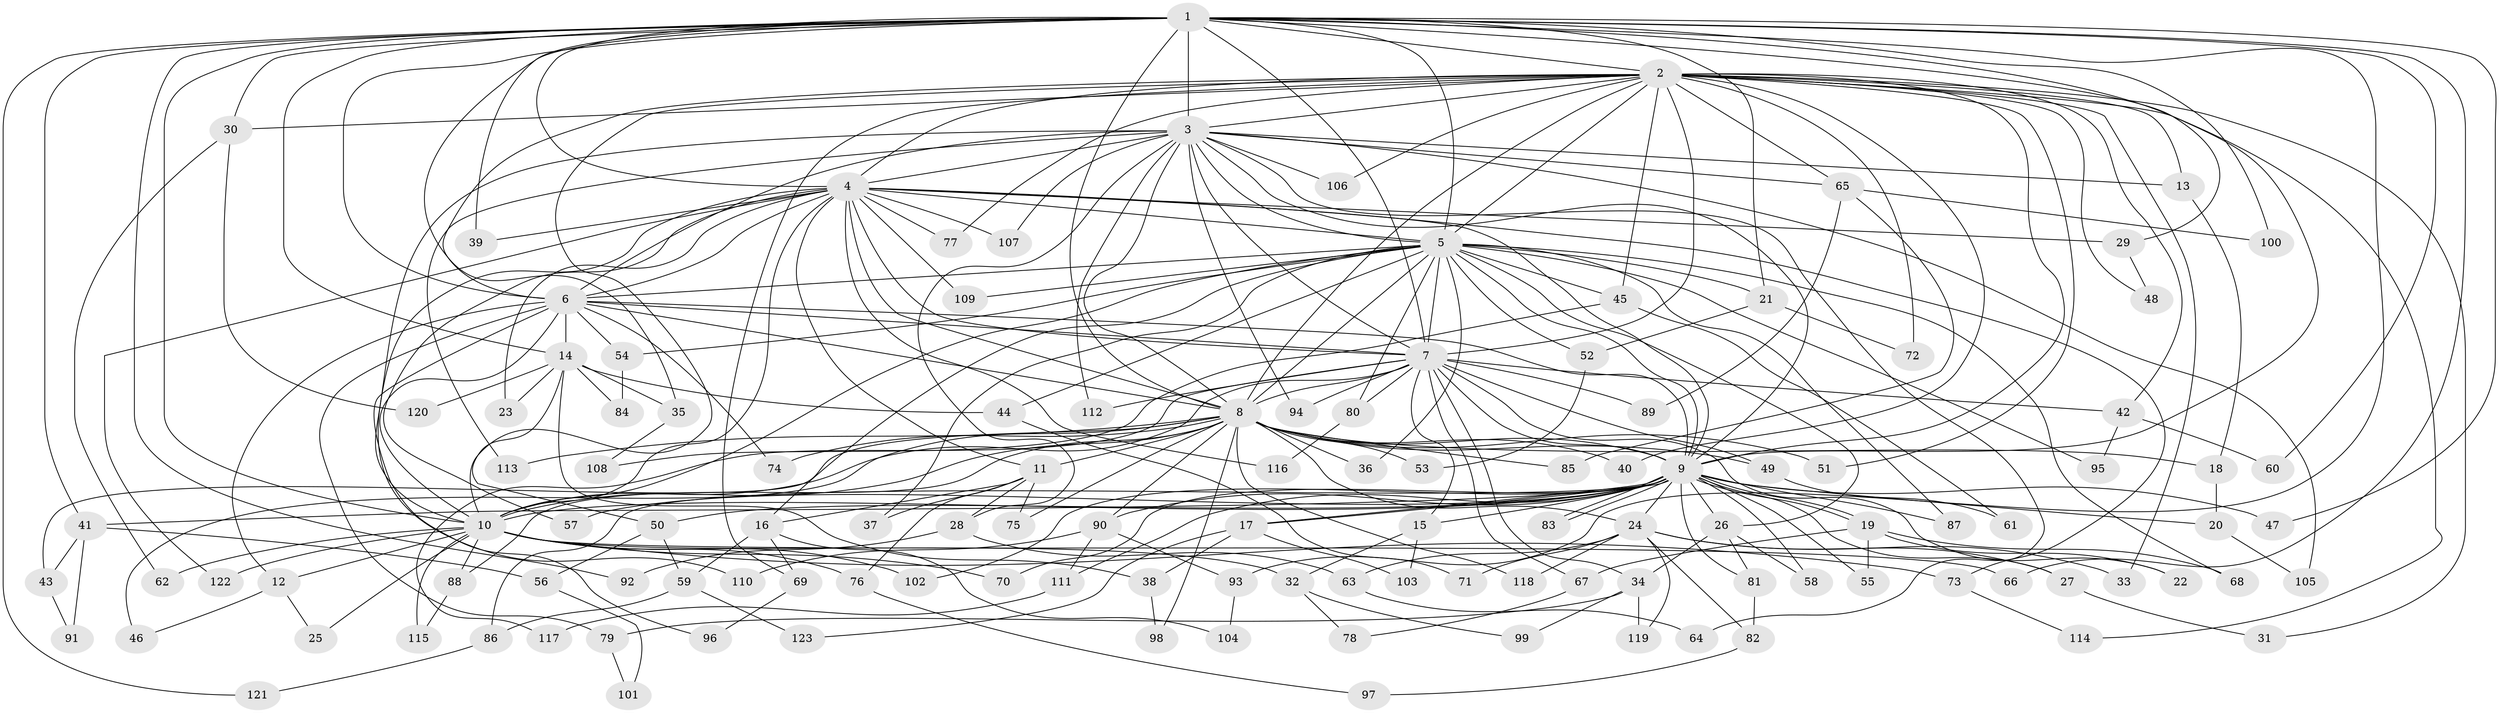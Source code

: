 // coarse degree distribution, {20: 0.023255813953488372, 28: 0.011627906976744186, 27: 0.023255813953488372, 4: 0.10465116279069768, 2: 0.5581395348837209, 1: 0.05813953488372093, 9: 0.011627906976744186, 3: 0.13953488372093023, 6: 0.046511627906976744, 7: 0.011627906976744186, 5: 0.011627906976744186}
// Generated by graph-tools (version 1.1) at 2025/48/03/04/25 21:48:26]
// undirected, 123 vertices, 271 edges
graph export_dot {
graph [start="1"]
  node [color=gray90,style=filled];
  1;
  2;
  3;
  4;
  5;
  6;
  7;
  8;
  9;
  10;
  11;
  12;
  13;
  14;
  15;
  16;
  17;
  18;
  19;
  20;
  21;
  22;
  23;
  24;
  25;
  26;
  27;
  28;
  29;
  30;
  31;
  32;
  33;
  34;
  35;
  36;
  37;
  38;
  39;
  40;
  41;
  42;
  43;
  44;
  45;
  46;
  47;
  48;
  49;
  50;
  51;
  52;
  53;
  54;
  55;
  56;
  57;
  58;
  59;
  60;
  61;
  62;
  63;
  64;
  65;
  66;
  67;
  68;
  69;
  70;
  71;
  72;
  73;
  74;
  75;
  76;
  77;
  78;
  79;
  80;
  81;
  82;
  83;
  84;
  85;
  86;
  87;
  88;
  89;
  90;
  91;
  92;
  93;
  94;
  95;
  96;
  97;
  98;
  99;
  100;
  101;
  102;
  103;
  104;
  105;
  106;
  107;
  108;
  109;
  110;
  111;
  112;
  113;
  114;
  115;
  116;
  117;
  118;
  119;
  120;
  121;
  122;
  123;
  1 -- 2;
  1 -- 3;
  1 -- 4;
  1 -- 5;
  1 -- 6;
  1 -- 7;
  1 -- 8;
  1 -- 9;
  1 -- 10;
  1 -- 14;
  1 -- 21;
  1 -- 29;
  1 -- 30;
  1 -- 35;
  1 -- 39;
  1 -- 41;
  1 -- 47;
  1 -- 60;
  1 -- 66;
  1 -- 92;
  1 -- 93;
  1 -- 100;
  1 -- 121;
  2 -- 3;
  2 -- 4;
  2 -- 5;
  2 -- 6;
  2 -- 7;
  2 -- 8;
  2 -- 9;
  2 -- 10;
  2 -- 13;
  2 -- 30;
  2 -- 31;
  2 -- 33;
  2 -- 40;
  2 -- 42;
  2 -- 45;
  2 -- 48;
  2 -- 51;
  2 -- 65;
  2 -- 69;
  2 -- 72;
  2 -- 77;
  2 -- 106;
  2 -- 114;
  3 -- 4;
  3 -- 5;
  3 -- 6;
  3 -- 7;
  3 -- 8;
  3 -- 9;
  3 -- 10;
  3 -- 13;
  3 -- 28;
  3 -- 64;
  3 -- 65;
  3 -- 94;
  3 -- 105;
  3 -- 106;
  3 -- 107;
  3 -- 112;
  3 -- 113;
  4 -- 5;
  4 -- 6;
  4 -- 7;
  4 -- 8;
  4 -- 9;
  4 -- 10;
  4 -- 11;
  4 -- 23;
  4 -- 29;
  4 -- 39;
  4 -- 57;
  4 -- 73;
  4 -- 77;
  4 -- 107;
  4 -- 109;
  4 -- 110;
  4 -- 116;
  4 -- 122;
  5 -- 6;
  5 -- 7;
  5 -- 8;
  5 -- 9;
  5 -- 10;
  5 -- 16;
  5 -- 21;
  5 -- 26;
  5 -- 36;
  5 -- 37;
  5 -- 44;
  5 -- 45;
  5 -- 52;
  5 -- 54;
  5 -- 68;
  5 -- 80;
  5 -- 87;
  5 -- 95;
  5 -- 109;
  6 -- 7;
  6 -- 8;
  6 -- 9;
  6 -- 10;
  6 -- 12;
  6 -- 14;
  6 -- 54;
  6 -- 74;
  6 -- 79;
  6 -- 96;
  7 -- 8;
  7 -- 9;
  7 -- 10;
  7 -- 15;
  7 -- 22;
  7 -- 34;
  7 -- 42;
  7 -- 49;
  7 -- 67;
  7 -- 80;
  7 -- 89;
  7 -- 94;
  7 -- 112;
  7 -- 117;
  8 -- 9;
  8 -- 10;
  8 -- 11;
  8 -- 18;
  8 -- 24;
  8 -- 36;
  8 -- 40;
  8 -- 43;
  8 -- 46;
  8 -- 49;
  8 -- 51;
  8 -- 53;
  8 -- 74;
  8 -- 75;
  8 -- 85;
  8 -- 88;
  8 -- 90;
  8 -- 98;
  8 -- 113;
  8 -- 118;
  9 -- 10;
  9 -- 15;
  9 -- 17;
  9 -- 17;
  9 -- 19;
  9 -- 19;
  9 -- 20;
  9 -- 24;
  9 -- 26;
  9 -- 27;
  9 -- 41;
  9 -- 47;
  9 -- 50;
  9 -- 55;
  9 -- 57;
  9 -- 58;
  9 -- 70;
  9 -- 81;
  9 -- 83;
  9 -- 83;
  9 -- 86;
  9 -- 87;
  9 -- 90;
  9 -- 102;
  9 -- 111;
  10 -- 12;
  10 -- 25;
  10 -- 32;
  10 -- 62;
  10 -- 66;
  10 -- 70;
  10 -- 73;
  10 -- 76;
  10 -- 88;
  10 -- 102;
  10 -- 115;
  10 -- 122;
  11 -- 16;
  11 -- 28;
  11 -- 37;
  11 -- 75;
  11 -- 76;
  12 -- 25;
  12 -- 46;
  13 -- 18;
  14 -- 23;
  14 -- 35;
  14 -- 38;
  14 -- 44;
  14 -- 50;
  14 -- 84;
  14 -- 120;
  15 -- 32;
  15 -- 103;
  16 -- 59;
  16 -- 69;
  16 -- 104;
  17 -- 38;
  17 -- 103;
  17 -- 123;
  18 -- 20;
  19 -- 22;
  19 -- 55;
  19 -- 67;
  19 -- 68;
  20 -- 105;
  21 -- 52;
  21 -- 72;
  24 -- 27;
  24 -- 33;
  24 -- 63;
  24 -- 71;
  24 -- 82;
  24 -- 118;
  24 -- 119;
  26 -- 34;
  26 -- 58;
  26 -- 81;
  27 -- 31;
  28 -- 63;
  28 -- 92;
  29 -- 48;
  30 -- 62;
  30 -- 120;
  32 -- 78;
  32 -- 99;
  34 -- 79;
  34 -- 99;
  34 -- 119;
  35 -- 108;
  38 -- 98;
  41 -- 43;
  41 -- 56;
  41 -- 91;
  42 -- 60;
  42 -- 95;
  43 -- 91;
  44 -- 71;
  45 -- 61;
  45 -- 108;
  49 -- 61;
  50 -- 56;
  50 -- 59;
  52 -- 53;
  54 -- 84;
  56 -- 101;
  59 -- 86;
  59 -- 123;
  63 -- 64;
  65 -- 85;
  65 -- 89;
  65 -- 100;
  67 -- 78;
  69 -- 96;
  73 -- 114;
  76 -- 97;
  79 -- 101;
  80 -- 116;
  81 -- 82;
  82 -- 97;
  86 -- 121;
  88 -- 115;
  90 -- 93;
  90 -- 110;
  90 -- 111;
  93 -- 104;
  111 -- 117;
}
